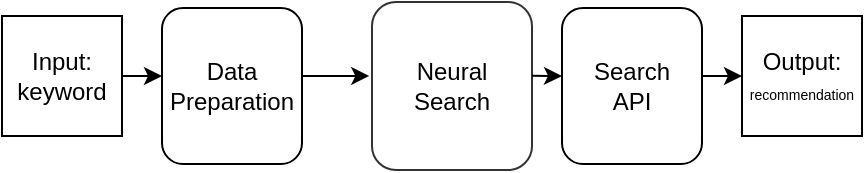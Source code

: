 <mxfile version="20.8.16" type="device"><diagram name="Page-1" id="64OS6X20Vf8u2Z2iKudq"><mxGraphModel dx="683" dy="407" grid="1" gridSize="10" guides="1" tooltips="1" connect="1" arrows="1" fold="1" page="1" pageScale="1" pageWidth="430" pageHeight="100" math="0" shadow="0"><root><mxCell id="0"/><mxCell id="1" parent="0"/><mxCell id="AjpgW06T3sbPdMYQd4pK-17" value="" style="shape=image;verticalLabelPosition=bottom;labelBackgroundColor=default;verticalAlign=top;aspect=fixed;imageAspect=0;image=https://cdn.join.com/63ee104f0d6cf60007c68182/qdrant-logo-xl.png;opacity=40;" vertex="1" parent="1"><mxGeometry x="190" y="15" width="70" height="70" as="geometry"/></mxCell><mxCell id="AjpgW06T3sbPdMYQd4pK-2" value="" style="rounded=1;whiteSpace=wrap;html=1;fillColor=none;" vertex="1" parent="1"><mxGeometry x="80" y="11" width="70" height="78" as="geometry"/></mxCell><mxCell id="AjpgW06T3sbPdMYQd4pK-4" value="" style="rounded=1;whiteSpace=wrap;html=1;fillColor=none;opacity=80;" vertex="1" parent="1"><mxGeometry x="185" y="8" width="80" height="84" as="geometry"/></mxCell><mxCell id="AjpgW06T3sbPdMYQd4pK-5" value="" style="rounded=1;whiteSpace=wrap;html=1;" vertex="1" parent="1"><mxGeometry x="280" y="11" width="70" height="78" as="geometry"/></mxCell><mxCell id="AjpgW06T3sbPdMYQd4pK-7" value="Neural&lt;br&gt;Search" style="text;html=1;strokeColor=none;fillColor=none;align=center;verticalAlign=middle;whiteSpace=wrap;rounded=0;" vertex="1" parent="1"><mxGeometry x="195" y="35" width="60" height="30" as="geometry"/></mxCell><mxCell id="AjpgW06T3sbPdMYQd4pK-8" value="Search API" style="text;html=1;strokeColor=none;fillColor=none;align=center;verticalAlign=middle;whiteSpace=wrap;rounded=0;" vertex="1" parent="1"><mxGeometry x="285" y="35" width="60" height="30" as="geometry"/></mxCell><mxCell id="AjpgW06T3sbPdMYQd4pK-9" value="" style="endArrow=classic;html=1;rounded=0;" edge="1" parent="1"><mxGeometry width="50" height="50" relative="1" as="geometry"><mxPoint x="60" y="45" as="sourcePoint"/><mxPoint x="80" y="45" as="targetPoint"/></mxGeometry></mxCell><mxCell id="AjpgW06T3sbPdMYQd4pK-10" value="" style="endArrow=classic;html=1;rounded=0;entryX=-0.017;entryY=0.44;entryDx=0;entryDy=0;entryPerimeter=0;" edge="1" parent="1" target="AjpgW06T3sbPdMYQd4pK-4"><mxGeometry width="50" height="50" relative="1" as="geometry"><mxPoint x="150" y="45" as="sourcePoint"/><mxPoint x="170" y="45" as="targetPoint"/></mxGeometry></mxCell><mxCell id="AjpgW06T3sbPdMYQd4pK-11" value="" style="endArrow=classic;html=1;rounded=0;" edge="1" parent="1"><mxGeometry width="50" height="50" relative="1" as="geometry"><mxPoint x="265" y="44.9" as="sourcePoint"/><mxPoint x="280" y="45" as="targetPoint"/></mxGeometry></mxCell><mxCell id="AjpgW06T3sbPdMYQd4pK-12" value="" style="endArrow=classic;html=1;rounded=0;" edge="1" parent="1"><mxGeometry width="50" height="50" relative="1" as="geometry"><mxPoint x="350" y="45.04" as="sourcePoint"/><mxPoint x="370" y="45" as="targetPoint"/></mxGeometry></mxCell><mxCell id="AjpgW06T3sbPdMYQd4pK-14" value="" style="rounded=0;whiteSpace=wrap;html=1;" vertex="1" parent="1"><mxGeometry y="15" width="60" height="60" as="geometry"/></mxCell><mxCell id="AjpgW06T3sbPdMYQd4pK-13" value="Input:&lt;br&gt;keyword" style="text;html=1;strokeColor=none;fillColor=none;align=center;verticalAlign=middle;whiteSpace=wrap;rounded=0;" vertex="1" parent="1"><mxGeometry y="30" width="60" height="30" as="geometry"/></mxCell><mxCell id="AjpgW06T3sbPdMYQd4pK-15" value="" style="rounded=0;whiteSpace=wrap;html=1;" vertex="1" parent="1"><mxGeometry x="370" y="15" width="60" height="60" as="geometry"/></mxCell><mxCell id="AjpgW06T3sbPdMYQd4pK-16" value="Output:&lt;br&gt;&lt;font style=&quot;font-size: 7px;&quot;&gt;recommendation&lt;/font&gt;" style="text;html=1;strokeColor=none;fillColor=none;align=center;verticalAlign=middle;whiteSpace=wrap;rounded=0;" vertex="1" parent="1"><mxGeometry x="370" y="30" width="60" height="30" as="geometry"/></mxCell><mxCell id="AjpgW06T3sbPdMYQd4pK-6" value="Data Preparation" style="text;html=1;strokeColor=none;fillColor=none;align=center;verticalAlign=middle;whiteSpace=wrap;rounded=0;" vertex="1" parent="1"><mxGeometry x="85" y="35" width="60" height="30" as="geometry"/></mxCell><mxCell id="AjpgW06T3sbPdMYQd4pK-18" value="" style="shape=image;verticalLabelPosition=bottom;labelBackgroundColor=default;verticalAlign=top;aspect=fixed;imageAspect=0;image=https://image.spreadshirtmedia.net/image-server/v1/compositions/T6A7PA5835PT17X79Y15D167069136W15427H33941/views/1,width=550,height=550,appearanceId=7,backgroundColor=F7EF00,noPt=true/sesamstrasse-bert-gesicht-maenner-t-shirt.jpg;opacity=30;" vertex="1" parent="1"><mxGeometry x="85" y="20" width="60" height="60" as="geometry"/></mxCell><mxCell id="AjpgW06T3sbPdMYQd4pK-19" value="" style="shape=image;verticalLabelPosition=bottom;labelBackgroundColor=default;verticalAlign=top;aspect=fixed;imageAspect=0;image=https://pbs.twimg.com/profile_images/1417542931209199621/fWMEIB5j_400x400.jpg;opacity=30;" vertex="1" parent="1"><mxGeometry x="281" y="15" width="68" height="68" as="geometry"/></mxCell></root></mxGraphModel></diagram></mxfile>